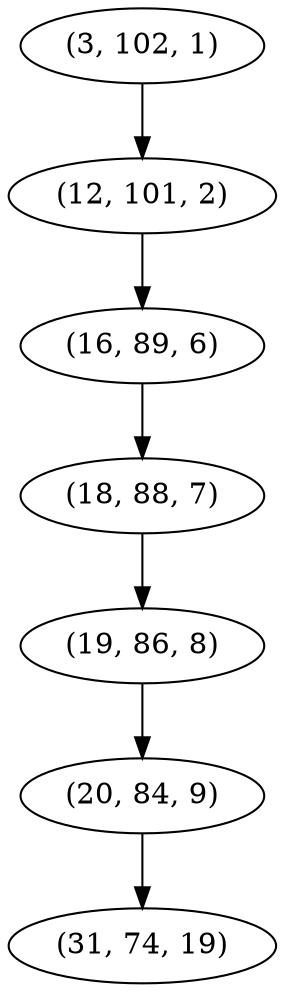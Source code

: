 digraph tree {
    "(3, 102, 1)";
    "(12, 101, 2)";
    "(16, 89, 6)";
    "(18, 88, 7)";
    "(19, 86, 8)";
    "(20, 84, 9)";
    "(31, 74, 19)";
    "(3, 102, 1)" -> "(12, 101, 2)";
    "(12, 101, 2)" -> "(16, 89, 6)";
    "(16, 89, 6)" -> "(18, 88, 7)";
    "(18, 88, 7)" -> "(19, 86, 8)";
    "(19, 86, 8)" -> "(20, 84, 9)";
    "(20, 84, 9)" -> "(31, 74, 19)";
}
